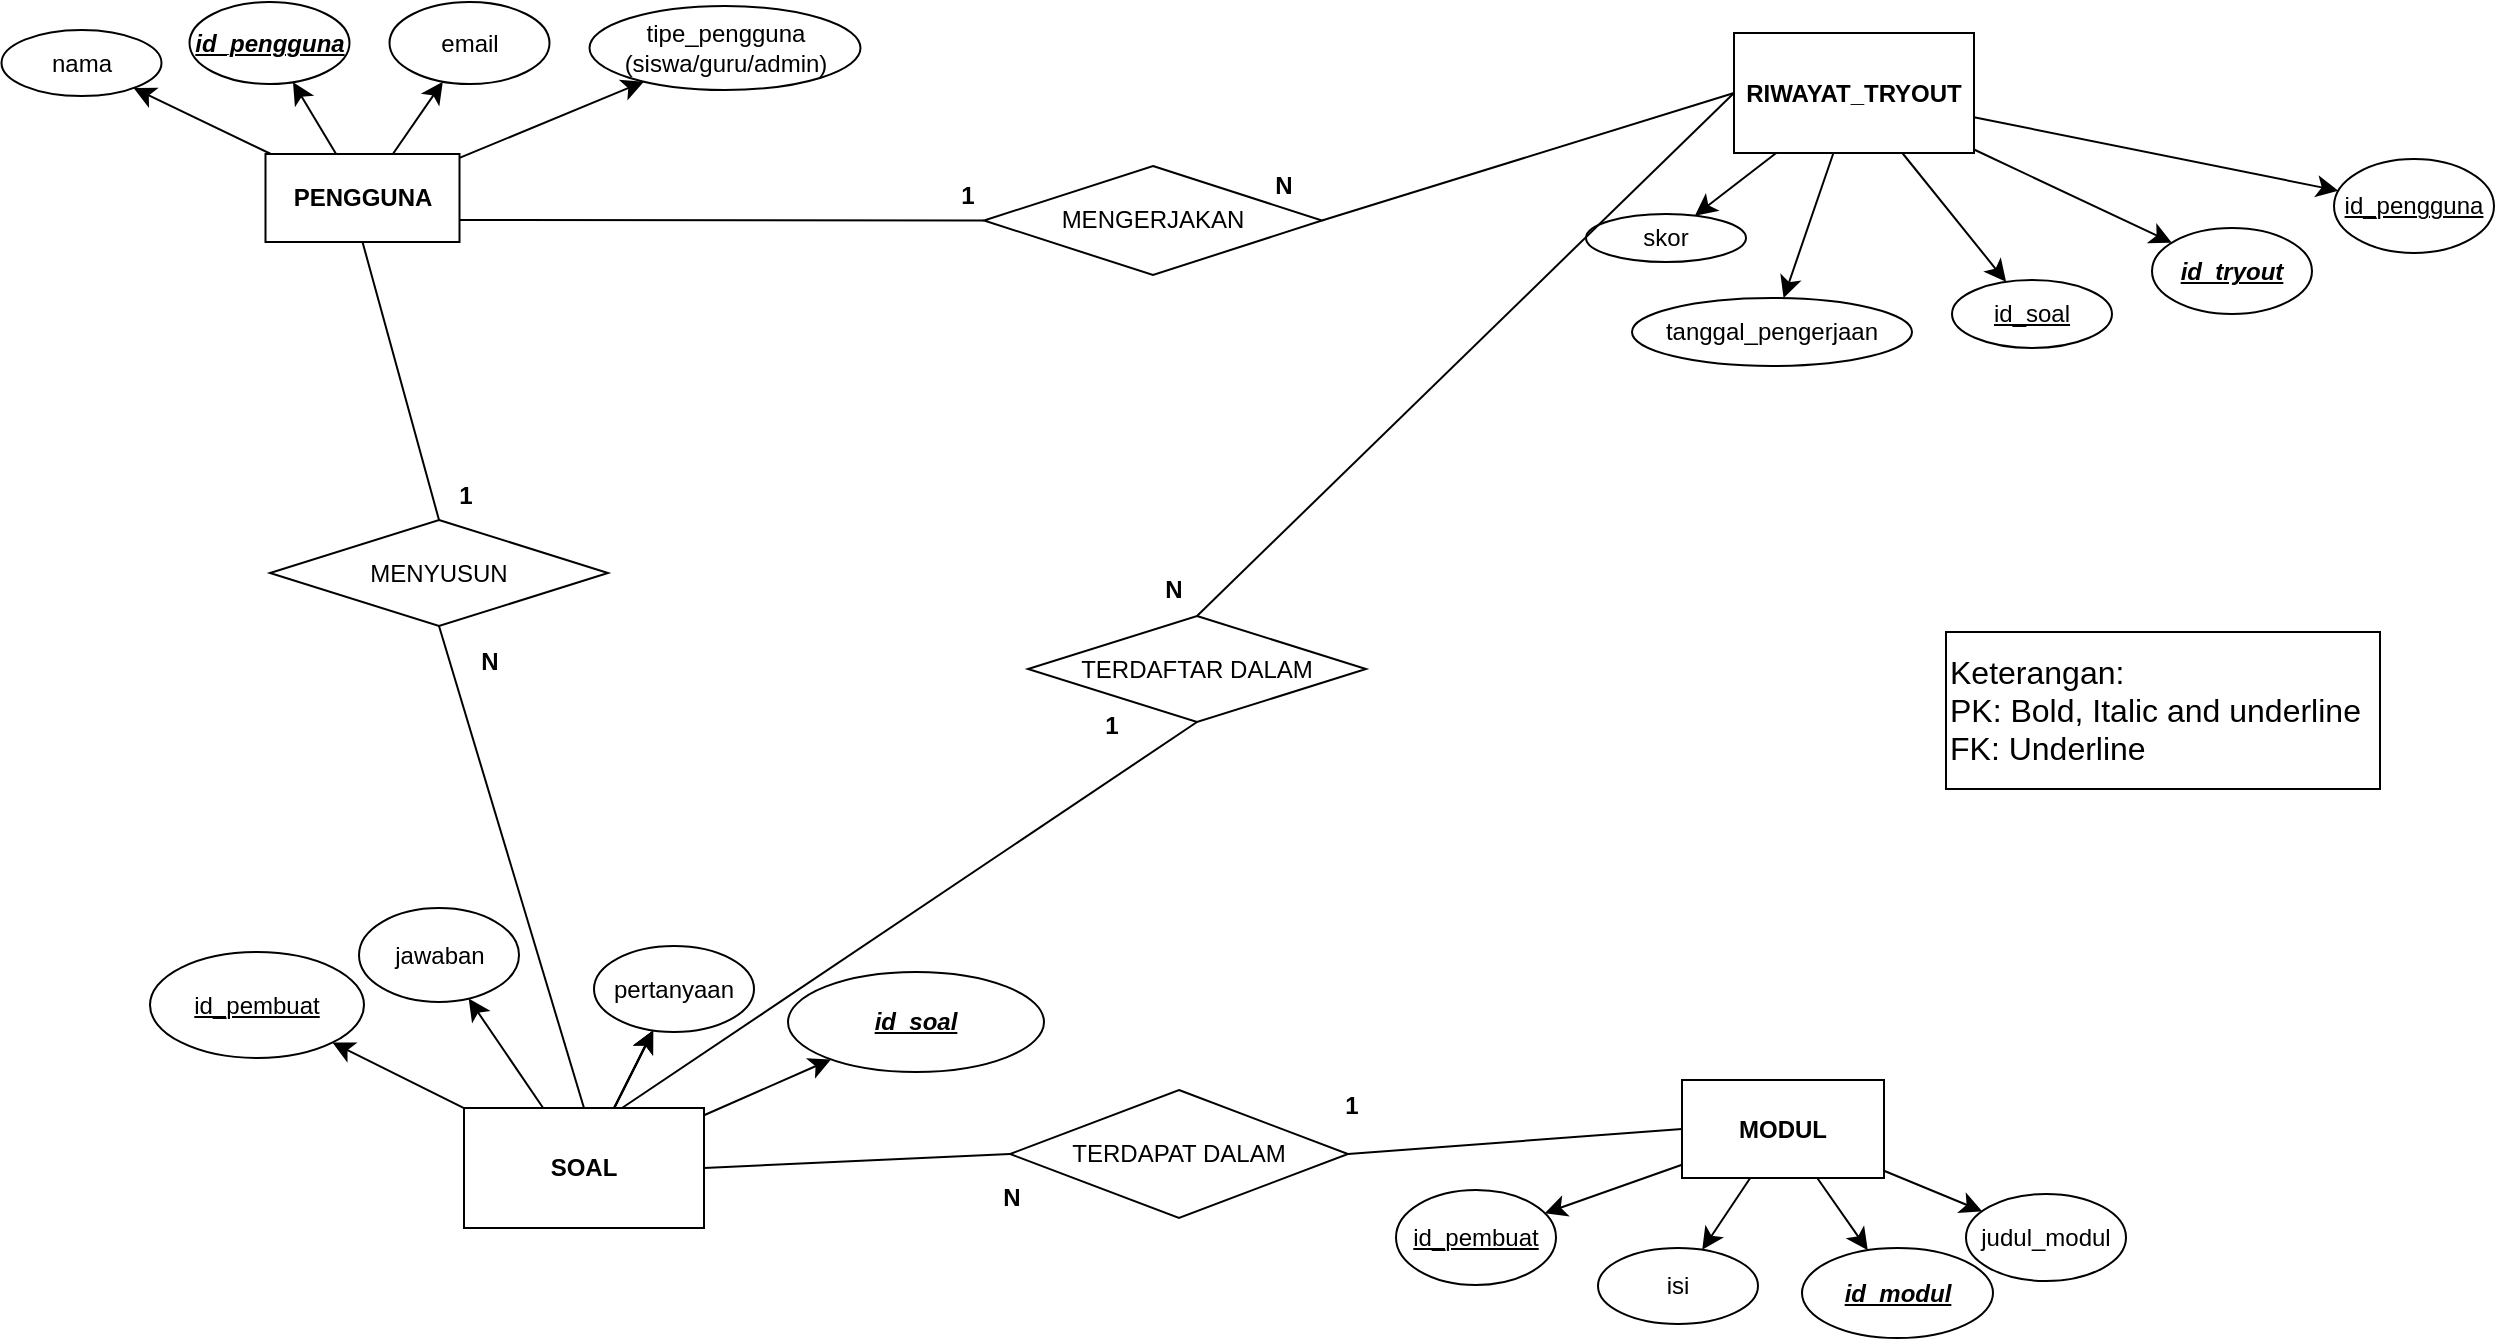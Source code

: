 <mxfile version="26.2.10">
  <diagram name="Page-1" id="7ZNAyJc1pc6xUfBGF31C">
    <mxGraphModel dx="1722" dy="1356" grid="0" gridSize="10" guides="1" tooltips="1" connect="1" arrows="1" fold="1" page="0" pageScale="1" pageWidth="850" pageHeight="1100" math="0" shadow="0">
      <root>
        <mxCell id="0" />
        <mxCell id="1" parent="0" />
        <mxCell id="yi1gCyMZfyBhNWj9TxwY-4" value="" style="edgeStyle=none;curved=1;rounded=0;orthogonalLoop=1;jettySize=auto;html=1;fontSize=12;startSize=8;endSize=8;" edge="1" parent="1" source="yi1gCyMZfyBhNWj9TxwY-1" target="yi1gCyMZfyBhNWj9TxwY-3">
          <mxGeometry relative="1" as="geometry" />
        </mxCell>
        <mxCell id="yi1gCyMZfyBhNWj9TxwY-6" value="" style="edgeStyle=none;curved=1;rounded=0;orthogonalLoop=1;jettySize=auto;html=1;fontSize=12;startSize=8;endSize=8;" edge="1" parent="1" source="yi1gCyMZfyBhNWj9TxwY-1" target="yi1gCyMZfyBhNWj9TxwY-5">
          <mxGeometry relative="1" as="geometry" />
        </mxCell>
        <mxCell id="yi1gCyMZfyBhNWj9TxwY-8" value="" style="edgeStyle=none;curved=1;rounded=0;orthogonalLoop=1;jettySize=auto;html=1;fontSize=12;startSize=8;endSize=8;" edge="1" parent="1" source="yi1gCyMZfyBhNWj9TxwY-1" target="yi1gCyMZfyBhNWj9TxwY-7">
          <mxGeometry relative="1" as="geometry" />
        </mxCell>
        <mxCell id="yi1gCyMZfyBhNWj9TxwY-10" value="" style="edgeStyle=none;curved=1;rounded=0;orthogonalLoop=1;jettySize=auto;html=1;fontSize=12;startSize=8;endSize=8;" edge="1" parent="1" source="yi1gCyMZfyBhNWj9TxwY-1" target="yi1gCyMZfyBhNWj9TxwY-9">
          <mxGeometry relative="1" as="geometry" />
        </mxCell>
        <mxCell id="yi1gCyMZfyBhNWj9TxwY-1" value="&lt;b&gt;PENGGUNA&lt;/b&gt;" style="rounded=0;whiteSpace=wrap;html=1;" vertex="1" parent="1">
          <mxGeometry x="-221.25" y="-11" width="97" height="44" as="geometry" />
        </mxCell>
        <mxCell id="yi1gCyMZfyBhNWj9TxwY-26" value="" style="edgeStyle=none;curved=1;rounded=0;orthogonalLoop=1;jettySize=auto;html=1;fontSize=12;startSize=8;endSize=8;" edge="1" parent="1" source="yi1gCyMZfyBhNWj9TxwY-2" target="yi1gCyMZfyBhNWj9TxwY-25">
          <mxGeometry relative="1" as="geometry" />
        </mxCell>
        <mxCell id="yi1gCyMZfyBhNWj9TxwY-28" value="" style="edgeStyle=none;curved=1;rounded=0;orthogonalLoop=1;jettySize=auto;html=1;fontSize=12;startSize=8;endSize=8;" edge="1" parent="1" source="yi1gCyMZfyBhNWj9TxwY-2" target="yi1gCyMZfyBhNWj9TxwY-27">
          <mxGeometry relative="1" as="geometry" />
        </mxCell>
        <mxCell id="yi1gCyMZfyBhNWj9TxwY-30" value="" style="edgeStyle=none;curved=1;rounded=0;orthogonalLoop=1;jettySize=auto;html=1;fontSize=12;startSize=8;endSize=8;" edge="1" parent="1" source="yi1gCyMZfyBhNWj9TxwY-2" target="yi1gCyMZfyBhNWj9TxwY-29">
          <mxGeometry relative="1" as="geometry" />
        </mxCell>
        <mxCell id="yi1gCyMZfyBhNWj9TxwY-32" value="" style="edgeStyle=none;curved=1;rounded=0;orthogonalLoop=1;jettySize=auto;html=1;fontSize=12;startSize=8;endSize=8;" edge="1" parent="1" source="yi1gCyMZfyBhNWj9TxwY-2" target="yi1gCyMZfyBhNWj9TxwY-31">
          <mxGeometry relative="1" as="geometry" />
        </mxCell>
        <mxCell id="yi1gCyMZfyBhNWj9TxwY-2" value="&lt;b&gt;MODUL&lt;/b&gt;" style="rounded=0;whiteSpace=wrap;html=1;" vertex="1" parent="1">
          <mxGeometry x="487" y="452" width="101" height="49" as="geometry" />
        </mxCell>
        <mxCell id="yi1gCyMZfyBhNWj9TxwY-3" value="&lt;u&gt;&lt;b&gt;&lt;i&gt;id_pengguna&lt;/i&gt;&lt;/b&gt;&lt;/u&gt;" style="ellipse;whiteSpace=wrap;html=1;rounded=0;" vertex="1" parent="1">
          <mxGeometry x="-259.25" y="-87" width="80" height="41" as="geometry" />
        </mxCell>
        <mxCell id="yi1gCyMZfyBhNWj9TxwY-5" value="nama" style="ellipse;whiteSpace=wrap;html=1;rounded=0;" vertex="1" parent="1">
          <mxGeometry x="-353.25" y="-73" width="80" height="33" as="geometry" />
        </mxCell>
        <mxCell id="yi1gCyMZfyBhNWj9TxwY-7" value="email" style="ellipse;whiteSpace=wrap;html=1;rounded=0;" vertex="1" parent="1">
          <mxGeometry x="-159.25" y="-87" width="80" height="41" as="geometry" />
        </mxCell>
        <mxCell id="yi1gCyMZfyBhNWj9TxwY-9" value="tipe_pengguna (siswa/guru/admin)" style="ellipse;whiteSpace=wrap;html=1;rounded=0;" vertex="1" parent="1">
          <mxGeometry x="-59.25" y="-85" width="135.5" height="42" as="geometry" />
        </mxCell>
        <mxCell id="yi1gCyMZfyBhNWj9TxwY-14" value="" style="edgeStyle=none;curved=1;rounded=0;orthogonalLoop=1;jettySize=auto;html=1;fontSize=12;startSize=8;endSize=8;" edge="1" parent="1" source="yi1gCyMZfyBhNWj9TxwY-11" target="yi1gCyMZfyBhNWj9TxwY-13">
          <mxGeometry relative="1" as="geometry" />
        </mxCell>
        <mxCell id="yi1gCyMZfyBhNWj9TxwY-18" value="" style="edgeStyle=none;curved=1;rounded=0;orthogonalLoop=1;jettySize=auto;html=1;fontSize=12;startSize=8;endSize=8;" edge="1" parent="1" source="yi1gCyMZfyBhNWj9TxwY-11" target="yi1gCyMZfyBhNWj9TxwY-17">
          <mxGeometry relative="1" as="geometry" />
        </mxCell>
        <mxCell id="yi1gCyMZfyBhNWj9TxwY-19" value="" style="edgeStyle=none;curved=1;rounded=0;orthogonalLoop=1;jettySize=auto;html=1;fontSize=12;startSize=8;endSize=8;" edge="1" parent="1" source="yi1gCyMZfyBhNWj9TxwY-11" target="yi1gCyMZfyBhNWj9TxwY-17">
          <mxGeometry relative="1" as="geometry" />
        </mxCell>
        <mxCell id="yi1gCyMZfyBhNWj9TxwY-21" value="" style="edgeStyle=none;curved=1;rounded=0;orthogonalLoop=1;jettySize=auto;html=1;fontSize=12;startSize=8;endSize=8;" edge="1" parent="1" source="yi1gCyMZfyBhNWj9TxwY-11" target="yi1gCyMZfyBhNWj9TxwY-20">
          <mxGeometry relative="1" as="geometry" />
        </mxCell>
        <mxCell id="yi1gCyMZfyBhNWj9TxwY-22" value="" style="edgeStyle=none;curved=1;rounded=0;orthogonalLoop=1;jettySize=auto;html=1;fontSize=12;startSize=8;endSize=8;" edge="1" parent="1" source="yi1gCyMZfyBhNWj9TxwY-11" target="yi1gCyMZfyBhNWj9TxwY-17">
          <mxGeometry relative="1" as="geometry" />
        </mxCell>
        <mxCell id="yi1gCyMZfyBhNWj9TxwY-24" value="" style="edgeStyle=none;curved=1;rounded=0;orthogonalLoop=1;jettySize=auto;html=1;fontSize=12;startSize=8;endSize=8;" edge="1" parent="1" source="yi1gCyMZfyBhNWj9TxwY-11" target="yi1gCyMZfyBhNWj9TxwY-23">
          <mxGeometry relative="1" as="geometry" />
        </mxCell>
        <mxCell id="yi1gCyMZfyBhNWj9TxwY-11" value="&lt;b&gt;SOAL&lt;/b&gt;" style="rounded=0;whiteSpace=wrap;html=1;" vertex="1" parent="1">
          <mxGeometry x="-122" y="466" width="120" height="60" as="geometry" />
        </mxCell>
        <mxCell id="yi1gCyMZfyBhNWj9TxwY-34" value="" style="edgeStyle=none;curved=1;rounded=0;orthogonalLoop=1;jettySize=auto;html=1;fontSize=12;startSize=8;endSize=8;" edge="1" parent="1" source="yi1gCyMZfyBhNWj9TxwY-12" target="yi1gCyMZfyBhNWj9TxwY-33">
          <mxGeometry relative="1" as="geometry" />
        </mxCell>
        <mxCell id="yi1gCyMZfyBhNWj9TxwY-36" value="" style="edgeStyle=none;curved=1;rounded=0;orthogonalLoop=1;jettySize=auto;html=1;fontSize=12;startSize=8;endSize=8;" edge="1" parent="1" source="yi1gCyMZfyBhNWj9TxwY-12" target="yi1gCyMZfyBhNWj9TxwY-35">
          <mxGeometry relative="1" as="geometry" />
        </mxCell>
        <mxCell id="yi1gCyMZfyBhNWj9TxwY-39" value="" style="edgeStyle=none;curved=1;rounded=0;orthogonalLoop=1;jettySize=auto;html=1;fontSize=12;startSize=8;endSize=8;" edge="1" parent="1" source="yi1gCyMZfyBhNWj9TxwY-12" target="yi1gCyMZfyBhNWj9TxwY-38">
          <mxGeometry relative="1" as="geometry" />
        </mxCell>
        <mxCell id="yi1gCyMZfyBhNWj9TxwY-42" value="" style="edgeStyle=none;curved=1;rounded=0;orthogonalLoop=1;jettySize=auto;html=1;fontSize=12;startSize=8;endSize=8;" edge="1" parent="1" source="yi1gCyMZfyBhNWj9TxwY-12" target="yi1gCyMZfyBhNWj9TxwY-41">
          <mxGeometry relative="1" as="geometry" />
        </mxCell>
        <mxCell id="yi1gCyMZfyBhNWj9TxwY-44" value="" style="edgeStyle=none;curved=1;rounded=0;orthogonalLoop=1;jettySize=auto;html=1;fontSize=12;startSize=8;endSize=8;" edge="1" parent="1" source="yi1gCyMZfyBhNWj9TxwY-12" target="yi1gCyMZfyBhNWj9TxwY-43">
          <mxGeometry relative="1" as="geometry" />
        </mxCell>
        <mxCell id="yi1gCyMZfyBhNWj9TxwY-12" value="&lt;b&gt;RIWAYAT_TRYOUT&lt;/b&gt;" style="rounded=0;whiteSpace=wrap;html=1;" vertex="1" parent="1">
          <mxGeometry x="513" y="-71.5" width="120" height="60" as="geometry" />
        </mxCell>
        <mxCell id="yi1gCyMZfyBhNWj9TxwY-13" value="&lt;u&gt;&lt;b&gt;&lt;i&gt;id_soal&lt;/i&gt;&lt;/b&gt;&lt;/u&gt;" style="ellipse;whiteSpace=wrap;html=1;rounded=0;" vertex="1" parent="1">
          <mxGeometry x="40" y="398" width="128" height="50" as="geometry" />
        </mxCell>
        <mxCell id="yi1gCyMZfyBhNWj9TxwY-15" style="edgeStyle=none;curved=1;rounded=0;orthogonalLoop=1;jettySize=auto;html=1;exitX=0.5;exitY=1;exitDx=0;exitDy=0;fontSize=12;startSize=8;endSize=8;" edge="1" parent="1" source="yi1gCyMZfyBhNWj9TxwY-13" target="yi1gCyMZfyBhNWj9TxwY-13">
          <mxGeometry relative="1" as="geometry" />
        </mxCell>
        <mxCell id="yi1gCyMZfyBhNWj9TxwY-17" value="pertanyaan" style="ellipse;whiteSpace=wrap;html=1;rounded=0;" vertex="1" parent="1">
          <mxGeometry x="-57" y="385" width="80" height="43" as="geometry" />
        </mxCell>
        <mxCell id="yi1gCyMZfyBhNWj9TxwY-20" value="jawaban" style="ellipse;whiteSpace=wrap;html=1;rounded=0;" vertex="1" parent="1">
          <mxGeometry x="-174.5" y="366" width="80" height="47" as="geometry" />
        </mxCell>
        <mxCell id="yi1gCyMZfyBhNWj9TxwY-23" value="&lt;u&gt;id_pembuat&lt;/u&gt;" style="ellipse;whiteSpace=wrap;html=1;rounded=0;" vertex="1" parent="1">
          <mxGeometry x="-279" y="388" width="107" height="53" as="geometry" />
        </mxCell>
        <mxCell id="yi1gCyMZfyBhNWj9TxwY-25" value="&lt;b&gt;&lt;i&gt;&lt;u&gt;id_modul&lt;/u&gt;&lt;/i&gt;&lt;/b&gt;" style="ellipse;whiteSpace=wrap;html=1;rounded=0;" vertex="1" parent="1">
          <mxGeometry x="547" y="536" width="95.5" height="45" as="geometry" />
        </mxCell>
        <mxCell id="yi1gCyMZfyBhNWj9TxwY-27" value="judul_modul" style="ellipse;whiteSpace=wrap;html=1;rounded=0;" vertex="1" parent="1">
          <mxGeometry x="629" y="509" width="80" height="43.5" as="geometry" />
        </mxCell>
        <mxCell id="yi1gCyMZfyBhNWj9TxwY-29" value="isi" style="ellipse;whiteSpace=wrap;html=1;rounded=0;" vertex="1" parent="1">
          <mxGeometry x="445" y="536" width="80" height="38" as="geometry" />
        </mxCell>
        <mxCell id="yi1gCyMZfyBhNWj9TxwY-31" value="&lt;u&gt;id_pembuat&lt;/u&gt;" style="ellipse;whiteSpace=wrap;html=1;rounded=0;" vertex="1" parent="1">
          <mxGeometry x="344" y="507" width="80" height="47.5" as="geometry" />
        </mxCell>
        <mxCell id="yi1gCyMZfyBhNWj9TxwY-33" value="&lt;b&gt;&lt;u&gt;&lt;i&gt;id_tryout&lt;/i&gt;&lt;/u&gt;&lt;/b&gt;" style="ellipse;whiteSpace=wrap;html=1;rounded=0;" vertex="1" parent="1">
          <mxGeometry x="722" y="26" width="80" height="43" as="geometry" />
        </mxCell>
        <mxCell id="yi1gCyMZfyBhNWj9TxwY-35" value="&lt;u&gt;id_pengguna&lt;/u&gt;" style="ellipse;whiteSpace=wrap;html=1;rounded=0;" vertex="1" parent="1">
          <mxGeometry x="813" y="-8.5" width="80" height="47" as="geometry" />
        </mxCell>
        <mxCell id="yi1gCyMZfyBhNWj9TxwY-38" value="&lt;u&gt;id_soal&lt;/u&gt;" style="ellipse;whiteSpace=wrap;html=1;rounded=0;" vertex="1" parent="1">
          <mxGeometry x="622" y="52" width="80" height="34" as="geometry" />
        </mxCell>
        <mxCell id="yi1gCyMZfyBhNWj9TxwY-41" value="tanggal_pengerjaan" style="ellipse;whiteSpace=wrap;html=1;rounded=0;" vertex="1" parent="1">
          <mxGeometry x="462" y="61" width="140" height="34" as="geometry" />
        </mxCell>
        <mxCell id="yi1gCyMZfyBhNWj9TxwY-43" value="skor" style="ellipse;whiteSpace=wrap;html=1;rounded=0;" vertex="1" parent="1">
          <mxGeometry x="439" y="19" width="80" height="24" as="geometry" />
        </mxCell>
        <mxCell id="yi1gCyMZfyBhNWj9TxwY-45" value="MENGERJAKAN" style="rhombus;whiteSpace=wrap;html=1;" vertex="1" parent="1">
          <mxGeometry x="138" y="-5" width="169" height="54.5" as="geometry" />
        </mxCell>
        <mxCell id="yi1gCyMZfyBhNWj9TxwY-46" value="MENYUSUN&lt;span style=&quot;color: rgba(0, 0, 0, 0); font-family: monospace; font-size: 0px; text-align: start; text-wrap-mode: nowrap;&quot;&gt;%3CmxGraphModel%3E%3Croot%3E%3CmxCell%20id%3D%220%22%2F%3E%3CmxCell%20id%3D%221%22%20parent%3D%220%22%2F%3E%3CmxCell%20id%3D%222%22%20value%3D%22MENGERJAKAN%22%20style%3D%22rhombus%3BwhiteSpace%3Dwrap%3Bhtml%3D1%3B%22%20vertex%3D%221%22%20parent%3D%221%22%3E%3CmxGeometry%20x%3D%22-459%22%20y%3D%2269%22%20width%3D%22169%22%20height%3D%2280%22%20as%3D%22geometry%22%2F%3E%3C%2FmxCell%3E%3C%2Froot%3E%3C%2FmxGraphModel%3E&lt;/span&gt;" style="rhombus;whiteSpace=wrap;html=1;" vertex="1" parent="1">
          <mxGeometry x="-219" y="172" width="169" height="53" as="geometry" />
        </mxCell>
        <mxCell id="yi1gCyMZfyBhNWj9TxwY-48" value="TERDAPAT DALAM&lt;span style=&quot;color: rgba(0, 0, 0, 0); font-family: monospace; font-size: 0px; text-align: start; text-wrap-mode: nowrap;&quot;&gt;%3CmxGraphModel%3E%3Croot%3E%3CmxCell%20id%3D%220%22%2F%3E%3CmxCell%20id%3D%221%22%20parent%3D%220%22%2F%3E%3CmxCell%20id%3D%222%22%20value%3D%22MENYUSUN%26lt%3Bspan%20style%3D%26quot%3Bcolor%3A%20rgba(0%2C%200%2C%200%2C%200)%3B%20font-family%3A%20monospace%3B%20font-size%3A%200px%3B%20text-align%3A%20start%3B%20text-wrap-mode%3A%20nowrap%3B%26quot%3B%26gt%3B%253CmxGraphModel%253E%253Croot%253E%253CmxCell%2520id%253D%25220%2522%252F%253E%253CmxCell%2520id%253D%25221%2522%2520parent%253D%25220%2522%252F%253E%253CmxCell%2520id%253D%25222%2522%2520value%253D%2522MENGERJAKAN%2522%2520style%253D%2522rhombus%253BwhiteSpace%253Dwrap%253Bhtml%253D1%253B%2522%2520vertex%253D%25221%2522%2520parent%253D%25221%2522%253E%253CmxGeometry%2520x%253D%2522-459%2522%2520y%253D%252269%2522%2520width%253D%2522169%2522%2520height%253D%252280%2522%2520as%253D%2522geometry%2522%252F%253E%253C%252FmxCell%253E%253C%252Froot%253E%253C%252FmxGraphModel%253E%26lt%3B%2Fspan%26gt%3B%22%20style%3D%22rhombus%3BwhiteSpace%3Dwrap%3Bhtml%3D1%3B%22%20vertex%3D%221%22%20parent%3D%221%22%3E%3CmxGeometry%20x%3D%22-449%22%20y%3D%22184%22%20width%3D%22169%22%20height%3D%2280%22%20as%3D%22geometry%22%2F%3E%3C%2FmxCell%3E%3C%2Froot%3E%3C%2FmxGraphModel%3E&lt;/span&gt;" style="rhombus;whiteSpace=wrap;html=1;" vertex="1" parent="1">
          <mxGeometry x="151" y="457" width="169" height="64" as="geometry" />
        </mxCell>
        <mxCell id="yi1gCyMZfyBhNWj9TxwY-49" value="TERDAFTAR DALAM" style="rhombus;whiteSpace=wrap;html=1;" vertex="1" parent="1">
          <mxGeometry x="160" y="220" width="169" height="53" as="geometry" />
        </mxCell>
        <mxCell id="yi1gCyMZfyBhNWj9TxwY-52" value="" style="endArrow=none;html=1;rounded=0;fontSize=12;startSize=8;endSize=8;curved=1;entryX=1;entryY=0.75;entryDx=0;entryDy=0;exitX=0;exitY=0.5;exitDx=0;exitDy=0;" edge="1" parent="1" source="yi1gCyMZfyBhNWj9TxwY-45" target="yi1gCyMZfyBhNWj9TxwY-1">
          <mxGeometry width="50" height="50" relative="1" as="geometry">
            <mxPoint x="-62" y="362" as="sourcePoint" />
            <mxPoint x="-12" y="312" as="targetPoint" />
          </mxGeometry>
        </mxCell>
        <mxCell id="yi1gCyMZfyBhNWj9TxwY-53" value="" style="endArrow=none;html=1;rounded=0;fontSize=12;startSize=8;endSize=8;curved=1;entryX=1;entryY=0.5;entryDx=0;entryDy=0;exitX=0;exitY=0.5;exitDx=0;exitDy=0;" edge="1" parent="1" source="yi1gCyMZfyBhNWj9TxwY-12" target="yi1gCyMZfyBhNWj9TxwY-45">
          <mxGeometry width="50" height="50" relative="1" as="geometry">
            <mxPoint x="334" y="362" as="sourcePoint" />
            <mxPoint x="384" y="312" as="targetPoint" />
          </mxGeometry>
        </mxCell>
        <mxCell id="yi1gCyMZfyBhNWj9TxwY-54" value="" style="endArrow=none;html=1;rounded=0;fontSize=12;startSize=8;endSize=8;curved=1;entryX=0.5;entryY=1;entryDx=0;entryDy=0;exitX=0.5;exitY=0;exitDx=0;exitDy=0;" edge="1" parent="1" source="yi1gCyMZfyBhNWj9TxwY-46" target="yi1gCyMZfyBhNWj9TxwY-1">
          <mxGeometry width="50" height="50" relative="1" as="geometry">
            <mxPoint x="156" y="351" as="sourcePoint" />
            <mxPoint x="206" y="301" as="targetPoint" />
          </mxGeometry>
        </mxCell>
        <mxCell id="yi1gCyMZfyBhNWj9TxwY-55" value="" style="endArrow=none;html=1;rounded=0;fontSize=12;startSize=8;endSize=8;curved=1;entryX=0.5;entryY=1;entryDx=0;entryDy=0;exitX=0.5;exitY=0;exitDx=0;exitDy=0;" edge="1" parent="1" source="yi1gCyMZfyBhNWj9TxwY-11" target="yi1gCyMZfyBhNWj9TxwY-46">
          <mxGeometry width="50" height="50" relative="1" as="geometry">
            <mxPoint x="156" y="351" as="sourcePoint" />
            <mxPoint x="206" y="301" as="targetPoint" />
          </mxGeometry>
        </mxCell>
        <mxCell id="yi1gCyMZfyBhNWj9TxwY-56" value="" style="endArrow=none;html=1;rounded=0;fontSize=12;startSize=8;endSize=8;curved=1;exitX=1;exitY=0.5;exitDx=0;exitDy=0;entryX=0;entryY=0.5;entryDx=0;entryDy=0;" edge="1" parent="1" source="yi1gCyMZfyBhNWj9TxwY-11" target="yi1gCyMZfyBhNWj9TxwY-48">
          <mxGeometry width="50" height="50" relative="1" as="geometry">
            <mxPoint x="305" y="351" as="sourcePoint" />
            <mxPoint x="355" y="301" as="targetPoint" />
          </mxGeometry>
        </mxCell>
        <mxCell id="yi1gCyMZfyBhNWj9TxwY-57" value="" style="endArrow=none;html=1;rounded=0;fontSize=12;startSize=8;endSize=8;curved=1;exitX=1;exitY=0.5;exitDx=0;exitDy=0;entryX=0;entryY=0.5;entryDx=0;entryDy=0;" edge="1" parent="1" source="yi1gCyMZfyBhNWj9TxwY-48" target="yi1gCyMZfyBhNWj9TxwY-2">
          <mxGeometry width="50" height="50" relative="1" as="geometry">
            <mxPoint x="305" y="351" as="sourcePoint" />
            <mxPoint x="355" y="301" as="targetPoint" />
          </mxGeometry>
        </mxCell>
        <mxCell id="yi1gCyMZfyBhNWj9TxwY-58" value="" style="endArrow=none;html=1;rounded=0;fontSize=12;startSize=8;endSize=8;curved=1;entryX=0.5;entryY=1;entryDx=0;entryDy=0;" edge="1" parent="1" target="yi1gCyMZfyBhNWj9TxwY-49">
          <mxGeometry width="50" height="50" relative="1" as="geometry">
            <mxPoint x="-43" y="466" as="sourcePoint" />
            <mxPoint x="355" y="301" as="targetPoint" />
          </mxGeometry>
        </mxCell>
        <mxCell id="yi1gCyMZfyBhNWj9TxwY-59" value="" style="endArrow=none;html=1;rounded=0;fontSize=12;startSize=8;endSize=8;curved=1;entryX=0.5;entryY=0;entryDx=0;entryDy=0;exitX=0;exitY=0.5;exitDx=0;exitDy=0;" edge="1" parent="1" source="yi1gCyMZfyBhNWj9TxwY-12" target="yi1gCyMZfyBhNWj9TxwY-49">
          <mxGeometry width="50" height="50" relative="1" as="geometry">
            <mxPoint x="305" y="351" as="sourcePoint" />
            <mxPoint x="355" y="301" as="targetPoint" />
          </mxGeometry>
        </mxCell>
        <mxCell id="yi1gCyMZfyBhNWj9TxwY-63" value="&lt;span style=&quot;&quot;&gt;&lt;font style=&quot;font-size: 16px;&quot;&gt;Keterangan:&lt;/font&gt;&lt;/span&gt;&lt;div style=&quot;&quot;&gt;&lt;font style=&quot;font-size: 16px;&quot;&gt;PK: Bold, Italic and underline&lt;/font&gt;&lt;/div&gt;&lt;div style=&quot;&quot;&gt;&lt;font style=&quot;font-size: 16px;&quot;&gt;FK: Underline&lt;/font&gt;&lt;/div&gt;" style="rounded=0;whiteSpace=wrap;html=1;align=left;" vertex="1" parent="1">
          <mxGeometry x="619" y="228" width="217" height="78.5" as="geometry" />
        </mxCell>
        <mxCell id="yi1gCyMZfyBhNWj9TxwY-67" value="1" style="text;html=1;align=center;verticalAlign=middle;whiteSpace=wrap;rounded=0;fontStyle=1" vertex="1" parent="1">
          <mxGeometry x="-151" y="145" width="60" height="30" as="geometry" />
        </mxCell>
        <mxCell id="yi1gCyMZfyBhNWj9TxwY-69" value="N" style="text;html=1;align=center;verticalAlign=middle;whiteSpace=wrap;rounded=0;fontStyle=1" vertex="1" parent="1">
          <mxGeometry x="-139.25" y="228" width="60" height="30" as="geometry" />
        </mxCell>
        <mxCell id="yi1gCyMZfyBhNWj9TxwY-70" value="1" style="text;html=1;align=center;verticalAlign=middle;whiteSpace=wrap;rounded=0;fontStyle=1" vertex="1" parent="1">
          <mxGeometry x="292" y="450" width="60" height="30" as="geometry" />
        </mxCell>
        <mxCell id="yi1gCyMZfyBhNWj9TxwY-71" value="1" style="text;html=1;align=center;verticalAlign=middle;whiteSpace=wrap;rounded=0;fontStyle=1" vertex="1" parent="1">
          <mxGeometry x="172" y="260" width="60" height="30" as="geometry" />
        </mxCell>
        <mxCell id="yi1gCyMZfyBhNWj9TxwY-72" value="1" style="text;html=1;align=center;verticalAlign=middle;whiteSpace=wrap;rounded=0;fontStyle=1" vertex="1" parent="1">
          <mxGeometry x="100" y="-5" width="60" height="30" as="geometry" />
        </mxCell>
        <mxCell id="yi1gCyMZfyBhNWj9TxwY-73" value="N" style="text;html=1;align=center;verticalAlign=middle;whiteSpace=wrap;rounded=0;fontStyle=1" vertex="1" parent="1">
          <mxGeometry x="122" y="496" width="60" height="30" as="geometry" />
        </mxCell>
        <mxCell id="yi1gCyMZfyBhNWj9TxwY-74" value="N" style="text;html=1;align=center;verticalAlign=middle;whiteSpace=wrap;rounded=0;fontStyle=1" vertex="1" parent="1">
          <mxGeometry x="203" y="192" width="60" height="30" as="geometry" />
        </mxCell>
        <mxCell id="yi1gCyMZfyBhNWj9TxwY-75" value="N" style="text;html=1;align=center;verticalAlign=middle;whiteSpace=wrap;rounded=0;fontStyle=1" vertex="1" parent="1">
          <mxGeometry x="258" y="-10" width="60" height="30" as="geometry" />
        </mxCell>
      </root>
    </mxGraphModel>
  </diagram>
</mxfile>

